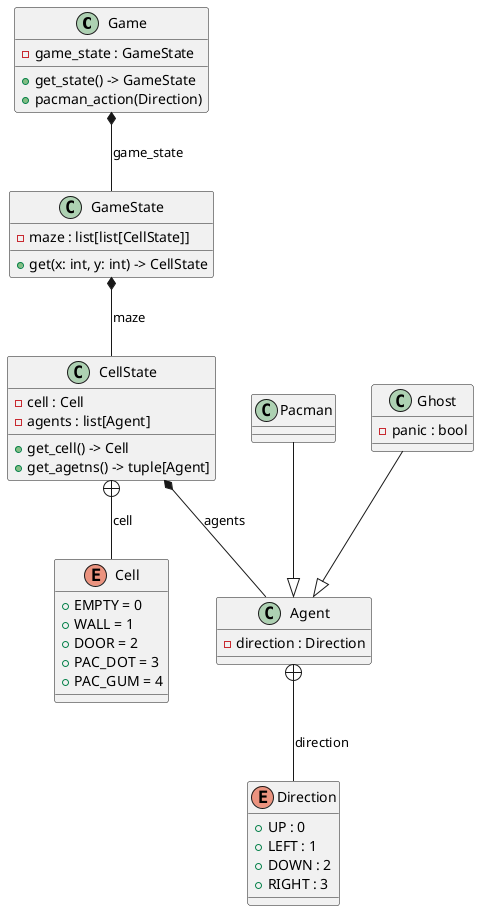 @startuml class_back

class Game {
	- game_state : GameState

	+ get_state() -> GameState
	+ pacman_action(Direction)
}

class GameState {
	- maze : list[list[CellState]]

	+ get(x: int, y: int) -> CellState
}

class CellState {
	- cell : Cell
	- agents : list[Agent]

	+ get_cell() -> Cell
	+ get_agetns() -> tuple[Agent]
}

enum Cell {
	+ EMPTY = 0
	+ WALL = 1
	+ DOOR = 2
	+ PAC_DOT = 3
	+ PAC_GUM = 4
}

class Agent {
	- direction : Direction
}

class Pacman {
}

class Ghost {
	- panic : bool
}

enum Direction {
	+ UP : 0
	+ LEFT : 1
	+ DOWN : 2
	+ RIGHT : 3
}


Game *-- GameState : game_state
GameState *-- CellState : maze
CellState +-- Cell : cell
CellState *-- Agent : agents
Agent +-- Direction : direction
Pacman --|> Agent
Ghost --|> Agent

@enduml
